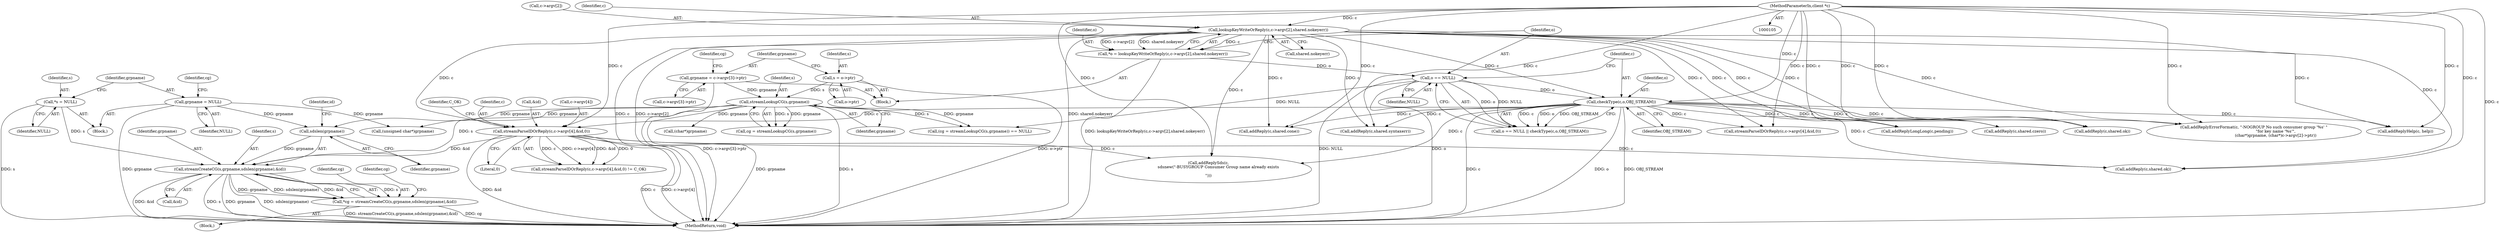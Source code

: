 digraph "0_redis_c04082cf138f1f51cedf05ee9ad36fb6763cafc6@pointer" {
"1000261" [label="(Call,streamCreateCG(s,grpname,sdslen(grpname),&id))"];
"1000112" [label="(Call,*s = NULL)"];
"1000182" [label="(Call,streamLookupCG(s,grpname))"];
"1000163" [label="(Call,s = o->ptr)"];
"1000168" [label="(Call,grpname = c->argv[3]->ptr)"];
"1000264" [label="(Call,sdslen(grpname))"];
"1000116" [label="(Call,grpname = NULL)"];
"1000245" [label="(Call,streamParseIDOrReply(c,c->argv[4],&id,0))"];
"1000158" [label="(Call,checkType(c,o,OBJ_STREAM))"];
"1000143" [label="(Call,lookupKeyWriteOrReply(c,c->argv[2],shared.nokeyerr))"];
"1000106" [label="(MethodParameterIn,client *c)"];
"1000155" [label="(Call,o == NULL)"];
"1000141" [label="(Call,*o = lookupKeyWriteOrReply(c,c->argv[2],shared.nokeyerr))"];
"1000259" [label="(Call,*cg = streamCreateCG(s,grpname,sdslen(grpname),&id))"];
"1000168" [label="(Call,grpname = c->argv[3]->ptr)"];
"1000154" [label="(Call,o == NULL || checkType(c,o,OBJ_STREAM))"];
"1000282" [label="(Call,addReplySds(c,\n                sdsnew(\"-BUSYGROUP Consumer Group name already exists\r\n\")))"];
"1000142" [label="(Identifier,o)"];
"1000371" [label="(Call,addReply(c,shared.cone))"];
"1000260" [label="(Identifier,cg)"];
"1000269" [label="(Identifier,cg)"];
"1000246" [label="(Identifier,c)"];
"1000254" [label="(Literal,0)"];
"1000245" [label="(Call,streamParseIDOrReply(c,c->argv[4],&id,0))"];
"1000261" [label="(Call,streamCreateCG(s,grpname,sdslen(grpname),&id))"];
"1000112" [label="(Call,*s = NULL)"];
"1000182" [label="(Call,streamLookupCG(s,grpname))"];
"1000117" [label="(Identifier,grpname)"];
"1000163" [label="(Call,s = o->ptr)"];
"1000196" [label="(Call,addReplyErrorFormat(c, \"-NOGROUP No such consumer group '%s' \"\n                                   \"for key name '%s'\",\n                                   (char*)grpname, (char*)c->argv[2]->ptr))"];
"1000155" [label="(Call,o == NULL)"];
"1000169" [label="(Identifier,grpname)"];
"1000320" [label="(Call,streamParseIDOrReply(c,c->argv[4],&id,0))"];
"1000179" [label="(Call,(cg = streamLookupCG(s,grpname)) == NULL)"];
"1000271" [label="(Call,addReply(c,shared.ok))"];
"1000432" [label="(MethodReturn,void)"];
"1000113" [label="(Identifier,s)"];
"1000139" [label="(Block,)"];
"1000422" [label="(Call,addReplyHelp(c, help))"];
"1000170" [label="(Call,c->argv[3]->ptr)"];
"1000159" [label="(Identifier,c)"];
"1000259" [label="(Call,*cg = streamCreateCG(s,grpname,sdslen(grpname),&id))"];
"1000408" [label="(Call,addReplyLongLong(c,pending))"];
"1000265" [label="(Identifier,grpname)"];
"1000252" [label="(Call,&id)"];
"1000427" [label="(Call,addReply(c,shared.syntaxerr))"];
"1000145" [label="(Call,c->argv[2])"];
"1000262" [label="(Identifier,s)"];
"1000180" [label="(Call,cg = streamLookupCG(s,grpname))"];
"1000181" [label="(Identifier,cg)"];
"1000161" [label="(Identifier,OBJ_STREAM)"];
"1000267" [label="(Identifier,id)"];
"1000244" [label="(Call,streamParseIDOrReply(c,c->argv[4],&id,0) != C_OK)"];
"1000378" [label="(Call,addReply(c,shared.czero))"];
"1000144" [label="(Identifier,c)"];
"1000143" [label="(Call,lookupKeyWriteOrReply(c,c->argv[2],shared.nokeyerr))"];
"1000107" [label="(Block,)"];
"1000116" [label="(Call,grpname = NULL)"];
"1000363" [label="(Call,(unsigned char*)grpname)"];
"1000160" [label="(Identifier,o)"];
"1000264" [label="(Call,sdslen(grpname))"];
"1000164" [label="(Identifier,s)"];
"1000150" [label="(Call,shared.nokeyerr)"];
"1000118" [label="(Identifier,NULL)"];
"1000165" [label="(Call,o->ptr)"];
"1000199" [label="(Call,(char*)grpname)"];
"1000141" [label="(Call,*o = lookupKeyWriteOrReply(c,c->argv[2],shared.nokeyerr))"];
"1000255" [label="(Identifier,C_OK)"];
"1000121" [label="(Identifier,cg)"];
"1000114" [label="(Identifier,NULL)"];
"1000106" [label="(MethodParameterIn,client *c)"];
"1000156" [label="(Identifier,o)"];
"1000247" [label="(Call,c->argv[4])"];
"1000266" [label="(Call,&id)"];
"1000338" [label="(Call,addReply(c,shared.ok))"];
"1000263" [label="(Identifier,grpname)"];
"1000184" [label="(Identifier,grpname)"];
"1000158" [label="(Call,checkType(c,o,OBJ_STREAM))"];
"1000223" [label="(Block,)"];
"1000183" [label="(Identifier,s)"];
"1000157" [label="(Identifier,NULL)"];
"1000261" -> "1000259"  [label="AST: "];
"1000261" -> "1000266"  [label="CFG: "];
"1000262" -> "1000261"  [label="AST: "];
"1000263" -> "1000261"  [label="AST: "];
"1000264" -> "1000261"  [label="AST: "];
"1000266" -> "1000261"  [label="AST: "];
"1000259" -> "1000261"  [label="CFG: "];
"1000261" -> "1000432"  [label="DDG: grpname"];
"1000261" -> "1000432"  [label="DDG: sdslen(grpname)"];
"1000261" -> "1000432"  [label="DDG: &id"];
"1000261" -> "1000432"  [label="DDG: s"];
"1000261" -> "1000259"  [label="DDG: s"];
"1000261" -> "1000259"  [label="DDG: grpname"];
"1000261" -> "1000259"  [label="DDG: sdslen(grpname)"];
"1000261" -> "1000259"  [label="DDG: &id"];
"1000112" -> "1000261"  [label="DDG: s"];
"1000182" -> "1000261"  [label="DDG: s"];
"1000264" -> "1000261"  [label="DDG: grpname"];
"1000245" -> "1000261"  [label="DDG: &id"];
"1000112" -> "1000107"  [label="AST: "];
"1000112" -> "1000114"  [label="CFG: "];
"1000113" -> "1000112"  [label="AST: "];
"1000114" -> "1000112"  [label="AST: "];
"1000117" -> "1000112"  [label="CFG: "];
"1000112" -> "1000432"  [label="DDG: s"];
"1000182" -> "1000180"  [label="AST: "];
"1000182" -> "1000184"  [label="CFG: "];
"1000183" -> "1000182"  [label="AST: "];
"1000184" -> "1000182"  [label="AST: "];
"1000180" -> "1000182"  [label="CFG: "];
"1000182" -> "1000432"  [label="DDG: grpname"];
"1000182" -> "1000432"  [label="DDG: s"];
"1000182" -> "1000179"  [label="DDG: s"];
"1000182" -> "1000179"  [label="DDG: grpname"];
"1000182" -> "1000180"  [label="DDG: s"];
"1000182" -> "1000180"  [label="DDG: grpname"];
"1000163" -> "1000182"  [label="DDG: s"];
"1000168" -> "1000182"  [label="DDG: grpname"];
"1000182" -> "1000199"  [label="DDG: grpname"];
"1000182" -> "1000264"  [label="DDG: grpname"];
"1000182" -> "1000363"  [label="DDG: grpname"];
"1000163" -> "1000139"  [label="AST: "];
"1000163" -> "1000165"  [label="CFG: "];
"1000164" -> "1000163"  [label="AST: "];
"1000165" -> "1000163"  [label="AST: "];
"1000169" -> "1000163"  [label="CFG: "];
"1000163" -> "1000432"  [label="DDG: o->ptr"];
"1000168" -> "1000139"  [label="AST: "];
"1000168" -> "1000170"  [label="CFG: "];
"1000169" -> "1000168"  [label="AST: "];
"1000170" -> "1000168"  [label="AST: "];
"1000181" -> "1000168"  [label="CFG: "];
"1000168" -> "1000432"  [label="DDG: c->argv[3]->ptr"];
"1000264" -> "1000265"  [label="CFG: "];
"1000265" -> "1000264"  [label="AST: "];
"1000267" -> "1000264"  [label="CFG: "];
"1000116" -> "1000264"  [label="DDG: grpname"];
"1000116" -> "1000107"  [label="AST: "];
"1000116" -> "1000118"  [label="CFG: "];
"1000117" -> "1000116"  [label="AST: "];
"1000118" -> "1000116"  [label="AST: "];
"1000121" -> "1000116"  [label="CFG: "];
"1000116" -> "1000432"  [label="DDG: grpname"];
"1000116" -> "1000363"  [label="DDG: grpname"];
"1000245" -> "1000244"  [label="AST: "];
"1000245" -> "1000254"  [label="CFG: "];
"1000246" -> "1000245"  [label="AST: "];
"1000247" -> "1000245"  [label="AST: "];
"1000252" -> "1000245"  [label="AST: "];
"1000254" -> "1000245"  [label="AST: "];
"1000255" -> "1000245"  [label="CFG: "];
"1000245" -> "1000432"  [label="DDG: &id"];
"1000245" -> "1000432"  [label="DDG: c"];
"1000245" -> "1000432"  [label="DDG: c->argv[4]"];
"1000245" -> "1000244"  [label="DDG: c"];
"1000245" -> "1000244"  [label="DDG: c->argv[4]"];
"1000245" -> "1000244"  [label="DDG: &id"];
"1000245" -> "1000244"  [label="DDG: 0"];
"1000158" -> "1000245"  [label="DDG: c"];
"1000143" -> "1000245"  [label="DDG: c"];
"1000106" -> "1000245"  [label="DDG: c"];
"1000245" -> "1000271"  [label="DDG: c"];
"1000245" -> "1000282"  [label="DDG: c"];
"1000158" -> "1000154"  [label="AST: "];
"1000158" -> "1000161"  [label="CFG: "];
"1000159" -> "1000158"  [label="AST: "];
"1000160" -> "1000158"  [label="AST: "];
"1000161" -> "1000158"  [label="AST: "];
"1000154" -> "1000158"  [label="CFG: "];
"1000158" -> "1000432"  [label="DDG: c"];
"1000158" -> "1000432"  [label="DDG: o"];
"1000158" -> "1000432"  [label="DDG: OBJ_STREAM"];
"1000158" -> "1000154"  [label="DDG: c"];
"1000158" -> "1000154"  [label="DDG: o"];
"1000158" -> "1000154"  [label="DDG: OBJ_STREAM"];
"1000143" -> "1000158"  [label="DDG: c"];
"1000106" -> "1000158"  [label="DDG: c"];
"1000155" -> "1000158"  [label="DDG: o"];
"1000158" -> "1000196"  [label="DDG: c"];
"1000158" -> "1000271"  [label="DDG: c"];
"1000158" -> "1000282"  [label="DDG: c"];
"1000158" -> "1000320"  [label="DDG: c"];
"1000158" -> "1000338"  [label="DDG: c"];
"1000158" -> "1000371"  [label="DDG: c"];
"1000158" -> "1000378"  [label="DDG: c"];
"1000158" -> "1000408"  [label="DDG: c"];
"1000158" -> "1000422"  [label="DDG: c"];
"1000158" -> "1000427"  [label="DDG: c"];
"1000143" -> "1000141"  [label="AST: "];
"1000143" -> "1000150"  [label="CFG: "];
"1000144" -> "1000143"  [label="AST: "];
"1000145" -> "1000143"  [label="AST: "];
"1000150" -> "1000143"  [label="AST: "];
"1000141" -> "1000143"  [label="CFG: "];
"1000143" -> "1000432"  [label="DDG: c"];
"1000143" -> "1000432"  [label="DDG: c->argv[2]"];
"1000143" -> "1000432"  [label="DDG: shared.nokeyerr"];
"1000143" -> "1000141"  [label="DDG: c"];
"1000143" -> "1000141"  [label="DDG: c->argv[2]"];
"1000143" -> "1000141"  [label="DDG: shared.nokeyerr"];
"1000106" -> "1000143"  [label="DDG: c"];
"1000143" -> "1000196"  [label="DDG: c"];
"1000143" -> "1000271"  [label="DDG: c"];
"1000143" -> "1000282"  [label="DDG: c"];
"1000143" -> "1000320"  [label="DDG: c"];
"1000143" -> "1000338"  [label="DDG: c"];
"1000143" -> "1000371"  [label="DDG: c"];
"1000143" -> "1000378"  [label="DDG: c"];
"1000143" -> "1000408"  [label="DDG: c"];
"1000143" -> "1000422"  [label="DDG: c"];
"1000143" -> "1000427"  [label="DDG: c"];
"1000106" -> "1000105"  [label="AST: "];
"1000106" -> "1000432"  [label="DDG: c"];
"1000106" -> "1000196"  [label="DDG: c"];
"1000106" -> "1000271"  [label="DDG: c"];
"1000106" -> "1000282"  [label="DDG: c"];
"1000106" -> "1000320"  [label="DDG: c"];
"1000106" -> "1000338"  [label="DDG: c"];
"1000106" -> "1000371"  [label="DDG: c"];
"1000106" -> "1000378"  [label="DDG: c"];
"1000106" -> "1000408"  [label="DDG: c"];
"1000106" -> "1000422"  [label="DDG: c"];
"1000106" -> "1000427"  [label="DDG: c"];
"1000155" -> "1000154"  [label="AST: "];
"1000155" -> "1000157"  [label="CFG: "];
"1000156" -> "1000155"  [label="AST: "];
"1000157" -> "1000155"  [label="AST: "];
"1000159" -> "1000155"  [label="CFG: "];
"1000154" -> "1000155"  [label="CFG: "];
"1000155" -> "1000432"  [label="DDG: NULL"];
"1000155" -> "1000432"  [label="DDG: o"];
"1000155" -> "1000154"  [label="DDG: o"];
"1000155" -> "1000154"  [label="DDG: NULL"];
"1000141" -> "1000155"  [label="DDG: o"];
"1000155" -> "1000179"  [label="DDG: NULL"];
"1000141" -> "1000139"  [label="AST: "];
"1000142" -> "1000141"  [label="AST: "];
"1000156" -> "1000141"  [label="CFG: "];
"1000141" -> "1000432"  [label="DDG: lookupKeyWriteOrReply(c,c->argv[2],shared.nokeyerr)"];
"1000259" -> "1000223"  [label="AST: "];
"1000260" -> "1000259"  [label="AST: "];
"1000269" -> "1000259"  [label="CFG: "];
"1000259" -> "1000432"  [label="DDG: cg"];
"1000259" -> "1000432"  [label="DDG: streamCreateCG(s,grpname,sdslen(grpname),&id)"];
}
